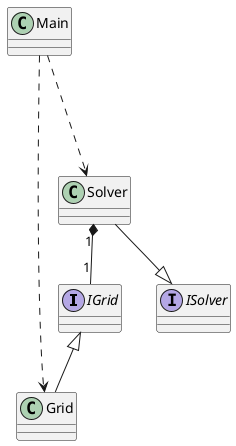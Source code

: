 @startuml
skinparam classAttributeIconSize 0

interface IGrid {
}

class Grid {
}

IGrid <|-- Grid

interface ISolver {
}

class Solver {
}

class Main {
}

Solver --|> ISolver

Solver "1" *-- "1" IGrid

Main ...> Grid
Main ...> Solver

@enduml    
